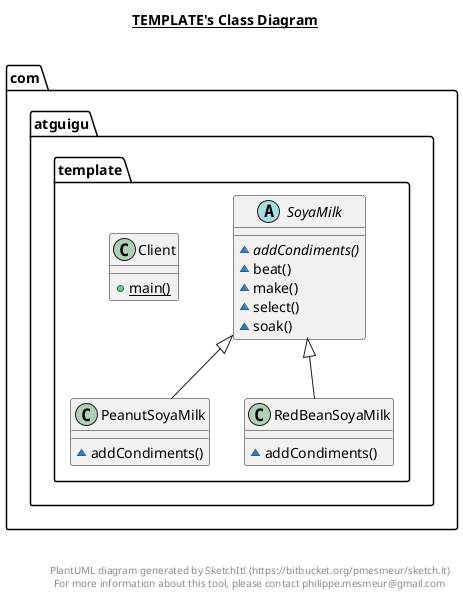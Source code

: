 @startuml

title __TEMPLATE's Class Diagram__\n

  namespace com.atguigu.template {
    class com.atguigu.template.Client {
        {static} + main()
    }
  }
  

  namespace com.atguigu.template {
    class com.atguigu.template.PeanutSoyaMilk {
        ~ addCondiments()
    }
  }
  

  namespace com.atguigu.template {
    class com.atguigu.template.RedBeanSoyaMilk {
        ~ addCondiments()
    }
  }
  

  namespace com.atguigu.template {
    abstract class com.atguigu.template.SoyaMilk {
        {abstract} ~ addCondiments()
        ~ beat()
        ~ make()
        ~ select()
        ~ soak()
    }
  }
  

  com.atguigu.template.PeanutSoyaMilk -up-|> com.atguigu.template.SoyaMilk
  com.atguigu.template.RedBeanSoyaMilk -up-|> com.atguigu.template.SoyaMilk


right footer


PlantUML diagram generated by SketchIt! (https://bitbucket.org/pmesmeur/sketch.it)
For more information about this tool, please contact philippe.mesmeur@gmail.com
endfooter

@enduml

